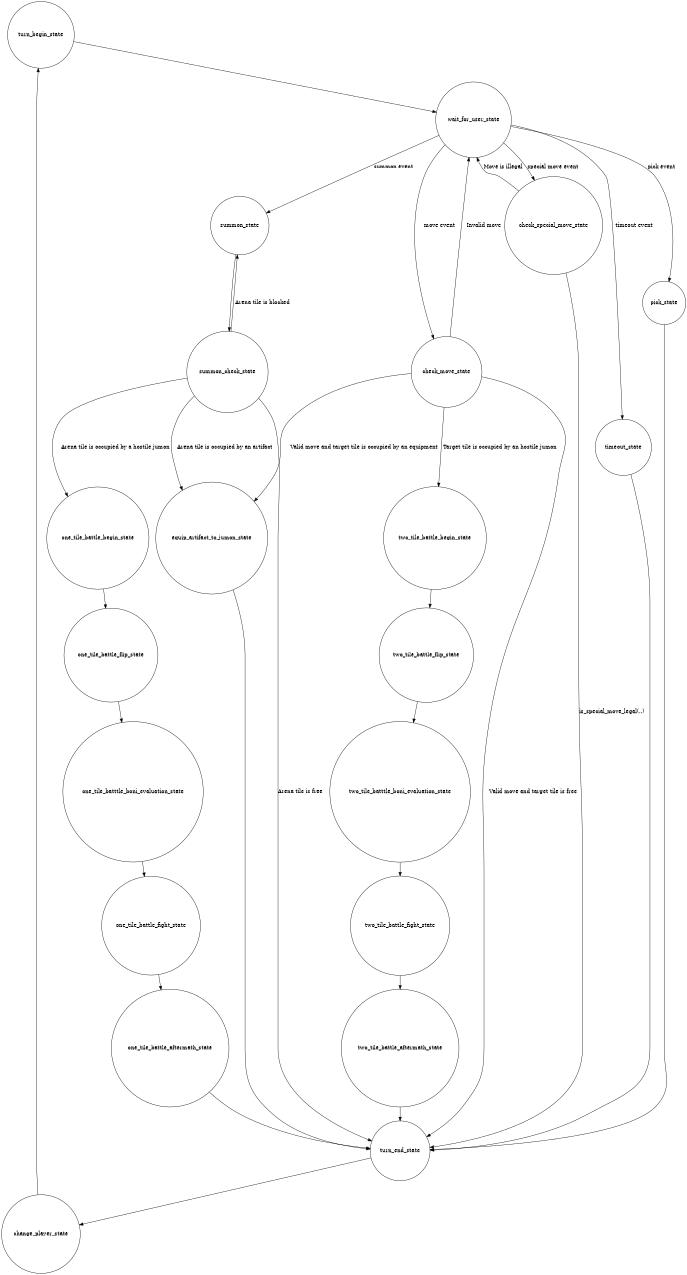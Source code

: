 digraph AkugaFSM {
	size="8.5"
	node [shape = circle]
	// Declare every existing state within the fsm
	turn_begin_state
	wait_for_user_state
	pick_state
	summon_state
	check_move_state
	check_special_move_state
	summon_check_state
	change_player_state
	one_tile_battle_begin_state
	one_tile_battle_flip_state
	one_tile_batttle_boni_evaluation_state
	one_tile_battle_fight_state
	one_tile_battle_aftermath_state
	two_tile_battle_begin_state
	two_tile_battle_flip_state
	two_tile_batttle_boni_evaluation_state
	two_tile_battle_fight_state
	two_tile_battle_aftermath_state
	equip_artifact_to_jumon_state
	timeout_state

	// Turn begin state
	turn_begin_state -> wait_for_user_state

	// Turn end state
	turn_end_state -> change_player_state 

	// Change player state
	change_player_state -> turn_begin_state

	// wait for user state
	wait_for_user_state -> pick_state [label="pick event"];
	wait_for_user_state -> summon_state [label="summon event"];
	wait_for_user_state -> check_move_state [label="move event"];
	wait_for_user_state -> check_special_move_state [label="special move event"];
	wait_for_user_state -> timeout_state[label="timeout event"];

	// timeout state
	timeout_state -> turn_end_state

	// Pick State
	pick_state -> turn_end_state

	// Summon State
	summon_state -> summon_check_state
	
	// Summon check state
	summon_check_state -> turn_end_state[label="Arena tile is free"]
	summon_check_state -> summon_state[label="Arena tile is blocked"]
	summon_check_state -> one_tile_battle_begin_state[label="Arena tile is occupied by a hostile jumon"]
	summon_check_state -> equip_artifact_to_jumon_state[label="Arena tile is occupied by an artifact"]

	// Check move state
	check_move_state -> wait_for_user_state[label="Invalid move"]
	check_move_state -> turn_end_state[label="Valid move and target tile is free"]
	check_move_state -> two_tile_battle_begin_state[label="Target tile is occupied by an hostile jumon"]
	check_move_state -> equip_artifact_to_jumon_state[label="Valid move and target tile is occupied by an equipment"]

	// Check special move state
	check_special_move_state -> turn_end_state[label="is_special_move_legal(..)"]
	check_special_move_state -> wait_for_user_state[label="Move is illegal"]

	// One tile battle states
	one_tile_battle_begin_state -> one_tile_battle_flip_state
	one_tile_battle_flip_state -> one_tile_batttle_boni_evaluation_state
	one_tile_batttle_boni_evaluation_state -> one_tile_battle_fight_state
	one_tile_battle_fight_state -> one_tile_battle_aftermath_state
	one_tile_battle_aftermath_state -> turn_end_state

	// One tile battle states
	two_tile_battle_begin_state -> two_tile_battle_flip_state
	two_tile_battle_flip_state -> two_tile_batttle_boni_evaluation_state
	two_tile_batttle_boni_evaluation_state -> two_tile_battle_fight_state
	two_tile_battle_fight_state -> two_tile_battle_aftermath_state
	two_tile_battle_aftermath_state -> turn_end_state

	//Equip artifact to jumon state
	equip_artifact_to_jumon_state -> turn_end_state
}
